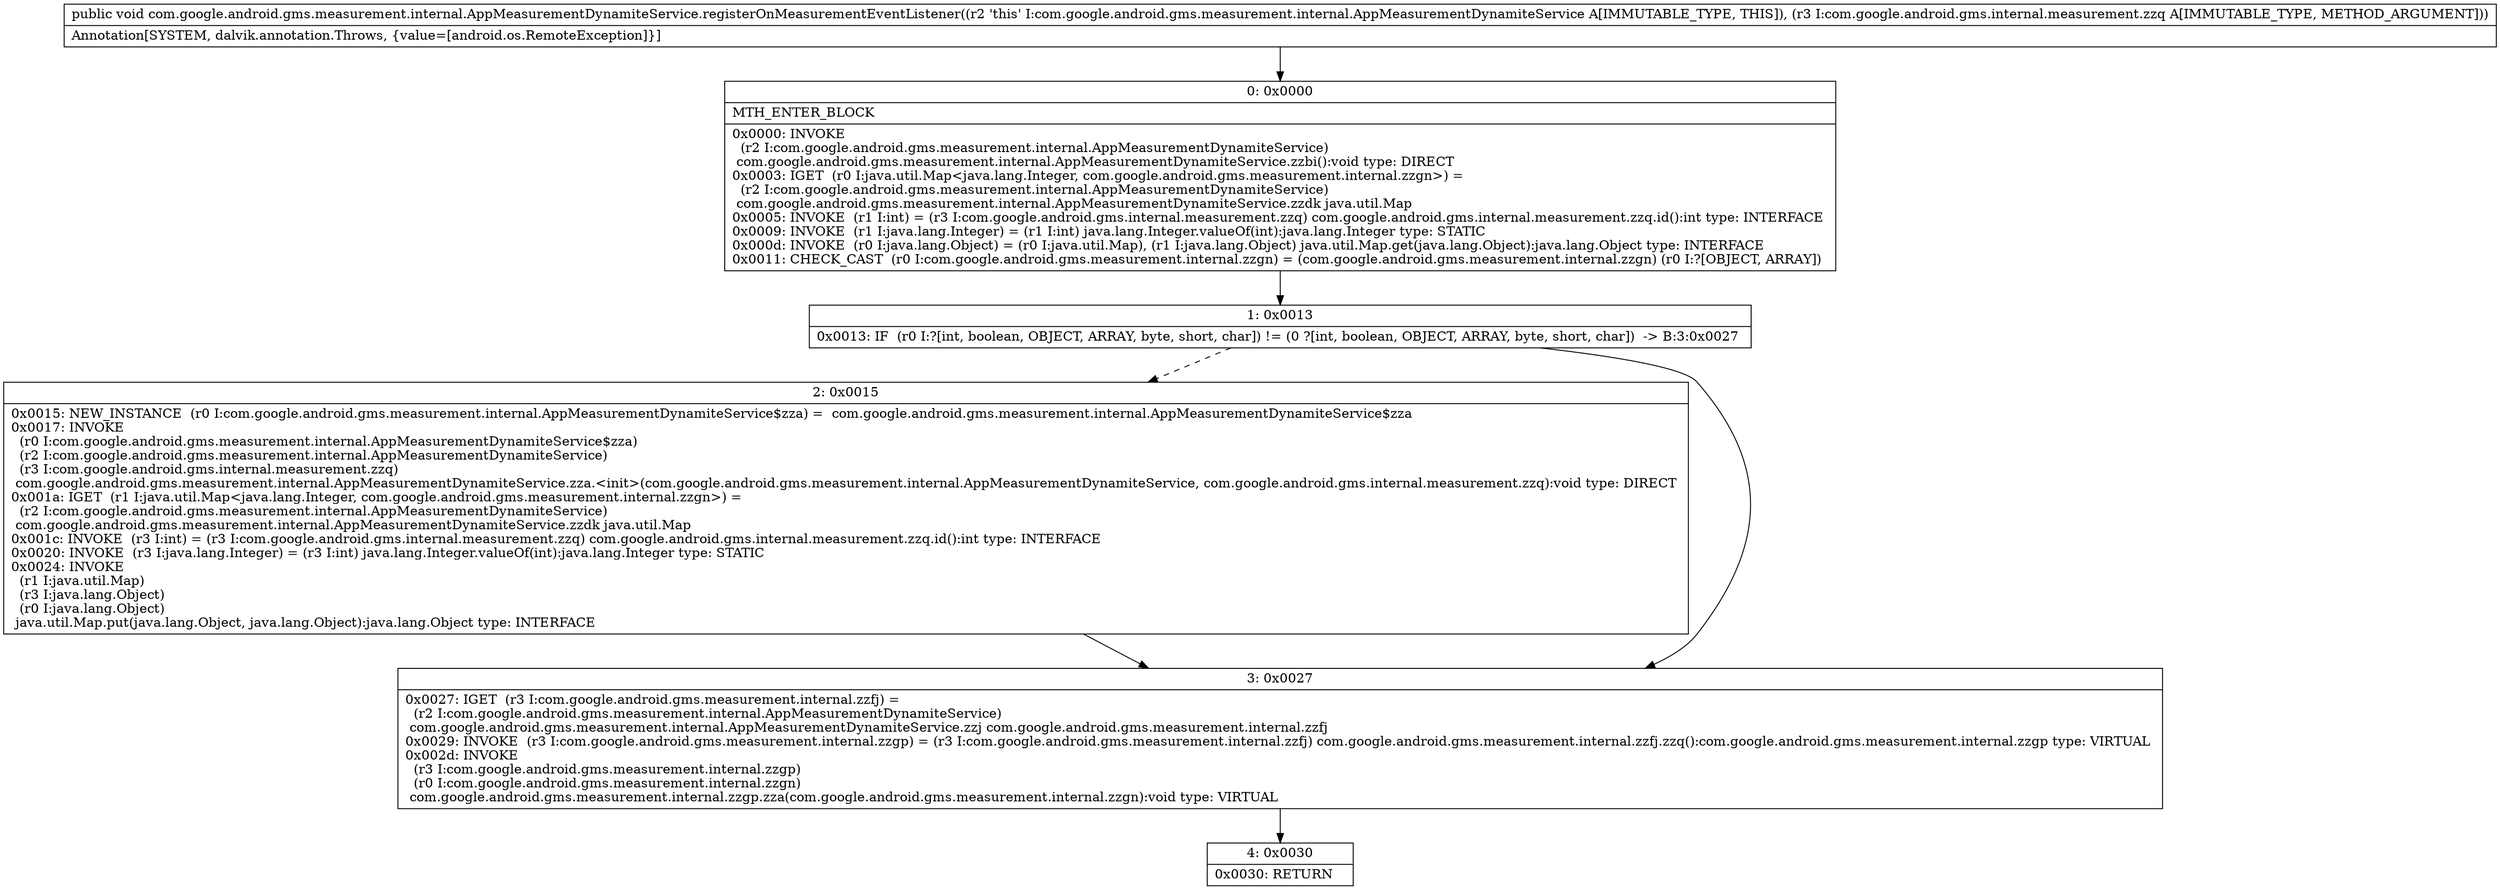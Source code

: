 digraph "CFG forcom.google.android.gms.measurement.internal.AppMeasurementDynamiteService.registerOnMeasurementEventListener(Lcom\/google\/android\/gms\/internal\/measurement\/zzq;)V" {
Node_0 [shape=record,label="{0\:\ 0x0000|MTH_ENTER_BLOCK\l|0x0000: INVOKE  \l  (r2 I:com.google.android.gms.measurement.internal.AppMeasurementDynamiteService)\l com.google.android.gms.measurement.internal.AppMeasurementDynamiteService.zzbi():void type: DIRECT \l0x0003: IGET  (r0 I:java.util.Map\<java.lang.Integer, com.google.android.gms.measurement.internal.zzgn\>) = \l  (r2 I:com.google.android.gms.measurement.internal.AppMeasurementDynamiteService)\l com.google.android.gms.measurement.internal.AppMeasurementDynamiteService.zzdk java.util.Map \l0x0005: INVOKE  (r1 I:int) = (r3 I:com.google.android.gms.internal.measurement.zzq) com.google.android.gms.internal.measurement.zzq.id():int type: INTERFACE \l0x0009: INVOKE  (r1 I:java.lang.Integer) = (r1 I:int) java.lang.Integer.valueOf(int):java.lang.Integer type: STATIC \l0x000d: INVOKE  (r0 I:java.lang.Object) = (r0 I:java.util.Map), (r1 I:java.lang.Object) java.util.Map.get(java.lang.Object):java.lang.Object type: INTERFACE \l0x0011: CHECK_CAST  (r0 I:com.google.android.gms.measurement.internal.zzgn) = (com.google.android.gms.measurement.internal.zzgn) (r0 I:?[OBJECT, ARRAY]) \l}"];
Node_1 [shape=record,label="{1\:\ 0x0013|0x0013: IF  (r0 I:?[int, boolean, OBJECT, ARRAY, byte, short, char]) != (0 ?[int, boolean, OBJECT, ARRAY, byte, short, char])  \-\> B:3:0x0027 \l}"];
Node_2 [shape=record,label="{2\:\ 0x0015|0x0015: NEW_INSTANCE  (r0 I:com.google.android.gms.measurement.internal.AppMeasurementDynamiteService$zza) =  com.google.android.gms.measurement.internal.AppMeasurementDynamiteService$zza \l0x0017: INVOKE  \l  (r0 I:com.google.android.gms.measurement.internal.AppMeasurementDynamiteService$zza)\l  (r2 I:com.google.android.gms.measurement.internal.AppMeasurementDynamiteService)\l  (r3 I:com.google.android.gms.internal.measurement.zzq)\l com.google.android.gms.measurement.internal.AppMeasurementDynamiteService.zza.\<init\>(com.google.android.gms.measurement.internal.AppMeasurementDynamiteService, com.google.android.gms.internal.measurement.zzq):void type: DIRECT \l0x001a: IGET  (r1 I:java.util.Map\<java.lang.Integer, com.google.android.gms.measurement.internal.zzgn\>) = \l  (r2 I:com.google.android.gms.measurement.internal.AppMeasurementDynamiteService)\l com.google.android.gms.measurement.internal.AppMeasurementDynamiteService.zzdk java.util.Map \l0x001c: INVOKE  (r3 I:int) = (r3 I:com.google.android.gms.internal.measurement.zzq) com.google.android.gms.internal.measurement.zzq.id():int type: INTERFACE \l0x0020: INVOKE  (r3 I:java.lang.Integer) = (r3 I:int) java.lang.Integer.valueOf(int):java.lang.Integer type: STATIC \l0x0024: INVOKE  \l  (r1 I:java.util.Map)\l  (r3 I:java.lang.Object)\l  (r0 I:java.lang.Object)\l java.util.Map.put(java.lang.Object, java.lang.Object):java.lang.Object type: INTERFACE \l}"];
Node_3 [shape=record,label="{3\:\ 0x0027|0x0027: IGET  (r3 I:com.google.android.gms.measurement.internal.zzfj) = \l  (r2 I:com.google.android.gms.measurement.internal.AppMeasurementDynamiteService)\l com.google.android.gms.measurement.internal.AppMeasurementDynamiteService.zzj com.google.android.gms.measurement.internal.zzfj \l0x0029: INVOKE  (r3 I:com.google.android.gms.measurement.internal.zzgp) = (r3 I:com.google.android.gms.measurement.internal.zzfj) com.google.android.gms.measurement.internal.zzfj.zzq():com.google.android.gms.measurement.internal.zzgp type: VIRTUAL \l0x002d: INVOKE  \l  (r3 I:com.google.android.gms.measurement.internal.zzgp)\l  (r0 I:com.google.android.gms.measurement.internal.zzgn)\l com.google.android.gms.measurement.internal.zzgp.zza(com.google.android.gms.measurement.internal.zzgn):void type: VIRTUAL \l}"];
Node_4 [shape=record,label="{4\:\ 0x0030|0x0030: RETURN   \l}"];
MethodNode[shape=record,label="{public void com.google.android.gms.measurement.internal.AppMeasurementDynamiteService.registerOnMeasurementEventListener((r2 'this' I:com.google.android.gms.measurement.internal.AppMeasurementDynamiteService A[IMMUTABLE_TYPE, THIS]), (r3 I:com.google.android.gms.internal.measurement.zzq A[IMMUTABLE_TYPE, METHOD_ARGUMENT]))  | Annotation[SYSTEM, dalvik.annotation.Throws, \{value=[android.os.RemoteException]\}]\l}"];
MethodNode -> Node_0;
Node_0 -> Node_1;
Node_1 -> Node_2[style=dashed];
Node_1 -> Node_3;
Node_2 -> Node_3;
Node_3 -> Node_4;
}

